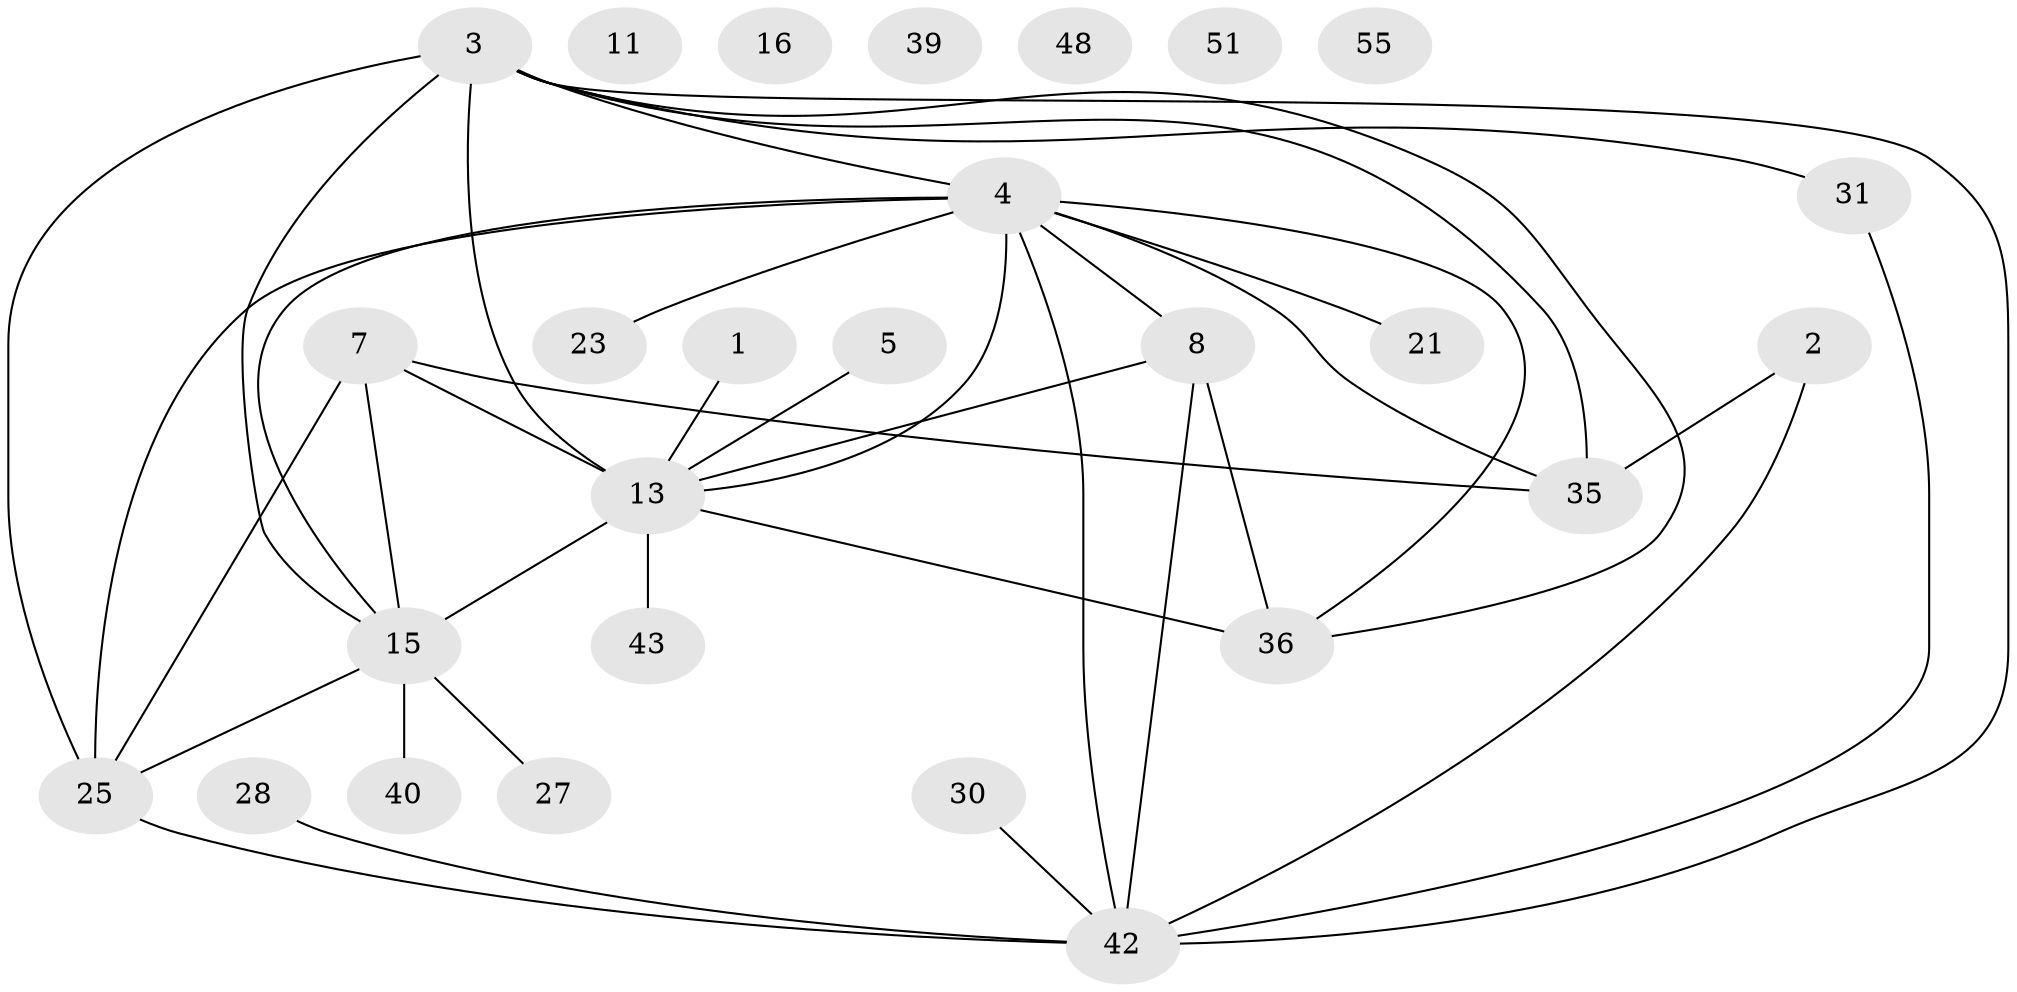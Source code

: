 // original degree distribution, {1: 0.2, 2: 0.2, 5: 0.09090909090909091, 4: 0.14545454545454545, 3: 0.16363636363636364, 0: 0.10909090909090909, 7: 0.01818181818181818, 6: 0.07272727272727272}
// Generated by graph-tools (version 1.1) at 2025/12/03/09/25 04:12:59]
// undirected, 27 vertices, 38 edges
graph export_dot {
graph [start="1"]
  node [color=gray90,style=filled];
  1;
  2 [super="+17"];
  3 [super="+10+9"];
  4 [super="+12+26+6+33"];
  5;
  7 [super="+20+53"];
  8 [super="+50+41"];
  11;
  13 [super="+46+37+34+24"];
  15 [super="+22+47"];
  16;
  21;
  23;
  25 [super="+29"];
  27;
  28;
  30;
  31;
  35;
  36 [super="+45+38"];
  39;
  40;
  42 [super="+49"];
  43;
  48;
  51;
  55;
  1 -- 13;
  2 -- 42;
  2 -- 35;
  3 -- 35;
  3 -- 13 [weight=4];
  3 -- 31;
  3 -- 36;
  3 -- 42;
  3 -- 15 [weight=2];
  3 -- 25;
  3 -- 4;
  4 -- 36;
  4 -- 42;
  4 -- 13;
  4 -- 35;
  4 -- 21;
  4 -- 23;
  4 -- 25 [weight=2];
  4 -- 15;
  4 -- 8;
  5 -- 13;
  7 -- 13;
  7 -- 35;
  7 -- 15 [weight=2];
  7 -- 25;
  8 -- 36 [weight=2];
  8 -- 13 [weight=2];
  8 -- 42;
  13 -- 43;
  13 -- 36;
  13 -- 15;
  15 -- 40;
  15 -- 27;
  15 -- 25;
  25 -- 42;
  28 -- 42;
  30 -- 42;
  31 -- 42;
}
